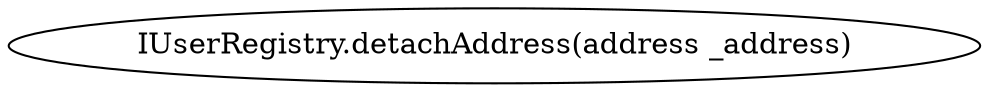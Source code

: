 digraph "" {
	graph [bb="0,0,392.08,36"];
	node [label="\N"];
	"IUserRegistry.detachAddress(address _address)"	 [height=0.5,
		pos="196.04,18",
		width=5.4456];
}
digraph "" {
	graph [bb="0,0,392.08,36"];
	node [label="\N"];
	"IUserRegistry.detachAddress(address _address)"	 [height=0.5,
		pos="196.04,18",
		width=5.4456];
}
digraph "" {
	graph [bb="0,0,392.08,36"];
	node [label="\N"];
	"IUserRegistry.detachAddress(address _address)"	 [height=0.5,
		pos="196.04,18",
		width=5.4456];
}
digraph "" {
	graph [bb="0,0,392.08,36"];
	node [label="\N"];
	"IUserRegistry.detachAddress(address _address)"	 [height=0.5,
		pos="196.04,18",
		width=5.4456];
}
digraph "" {
	graph [bb="0,0,392.08,36"];
	node [label="\N"];
	"IUserRegistry.detachAddress(address _address)"	 [height=0.5,
		pos="196.04,18",
		width=5.4456];
}
